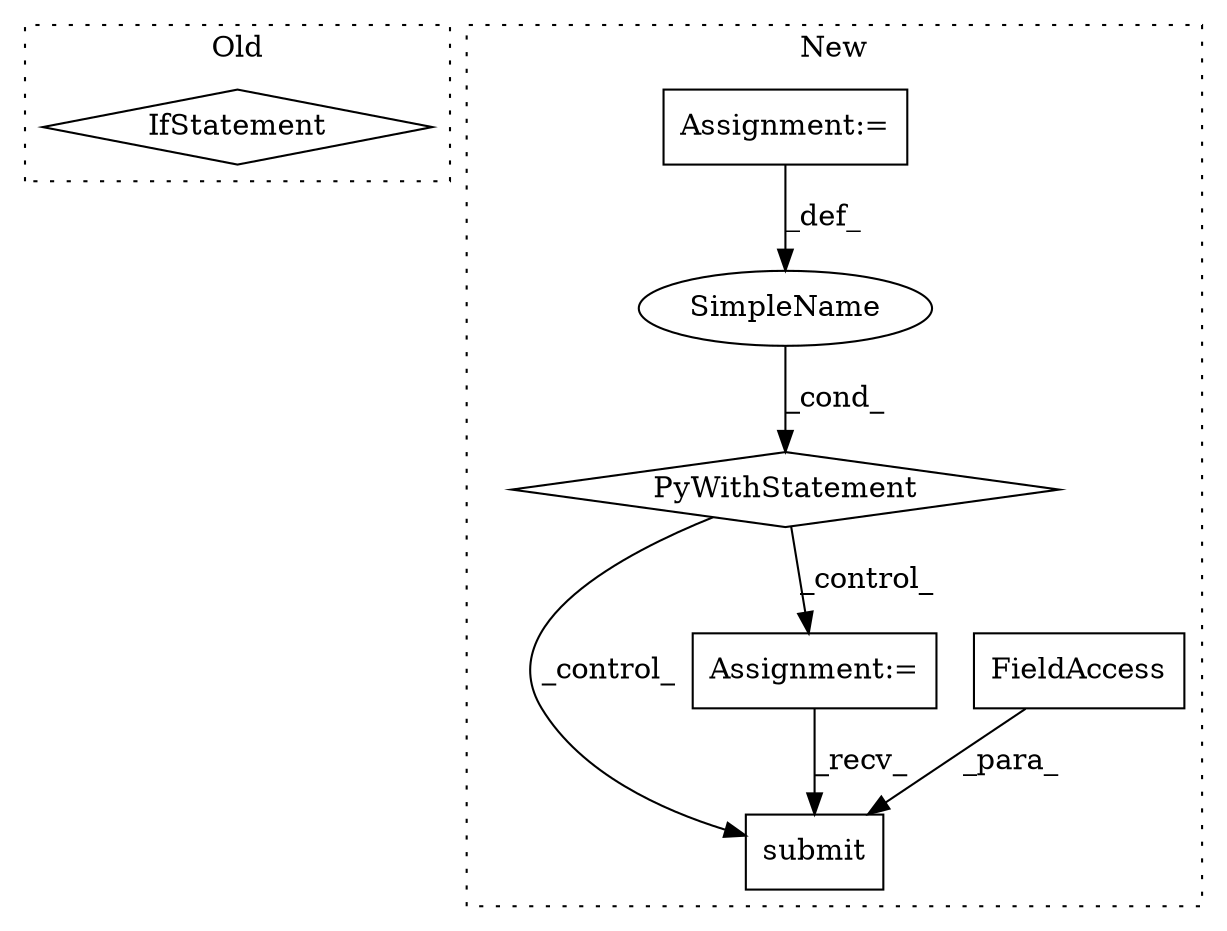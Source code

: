 digraph G {
subgraph cluster0 {
1 [label="IfStatement" a="25" s="4776,4802" l="4,2" shape="diamond"];
label = "Old";
style="dotted";
}
subgraph cluster1 {
2 [label="submit" a="32" s="5060,5071" l="7,1" shape="box"];
3 [label="Assignment:=" a="7" s="5033" l="8" shape="box"];
4 [label="SimpleName" a="42" s="" l="" shape="ellipse"];
5 [label="FieldAccess" a="22" s="5067" l="4" shape="box"];
6 [label="Assignment:=" a="7" s="4864" l="1" shape="box"];
7 [label="PyWithStatement" a="104" s="4938,4974" l="10,2" shape="diamond"];
label = "New";
style="dotted";
}
3 -> 2 [label="_recv_"];
4 -> 7 [label="_cond_"];
5 -> 2 [label="_para_"];
6 -> 4 [label="_def_"];
7 -> 3 [label="_control_"];
7 -> 2 [label="_control_"];
}